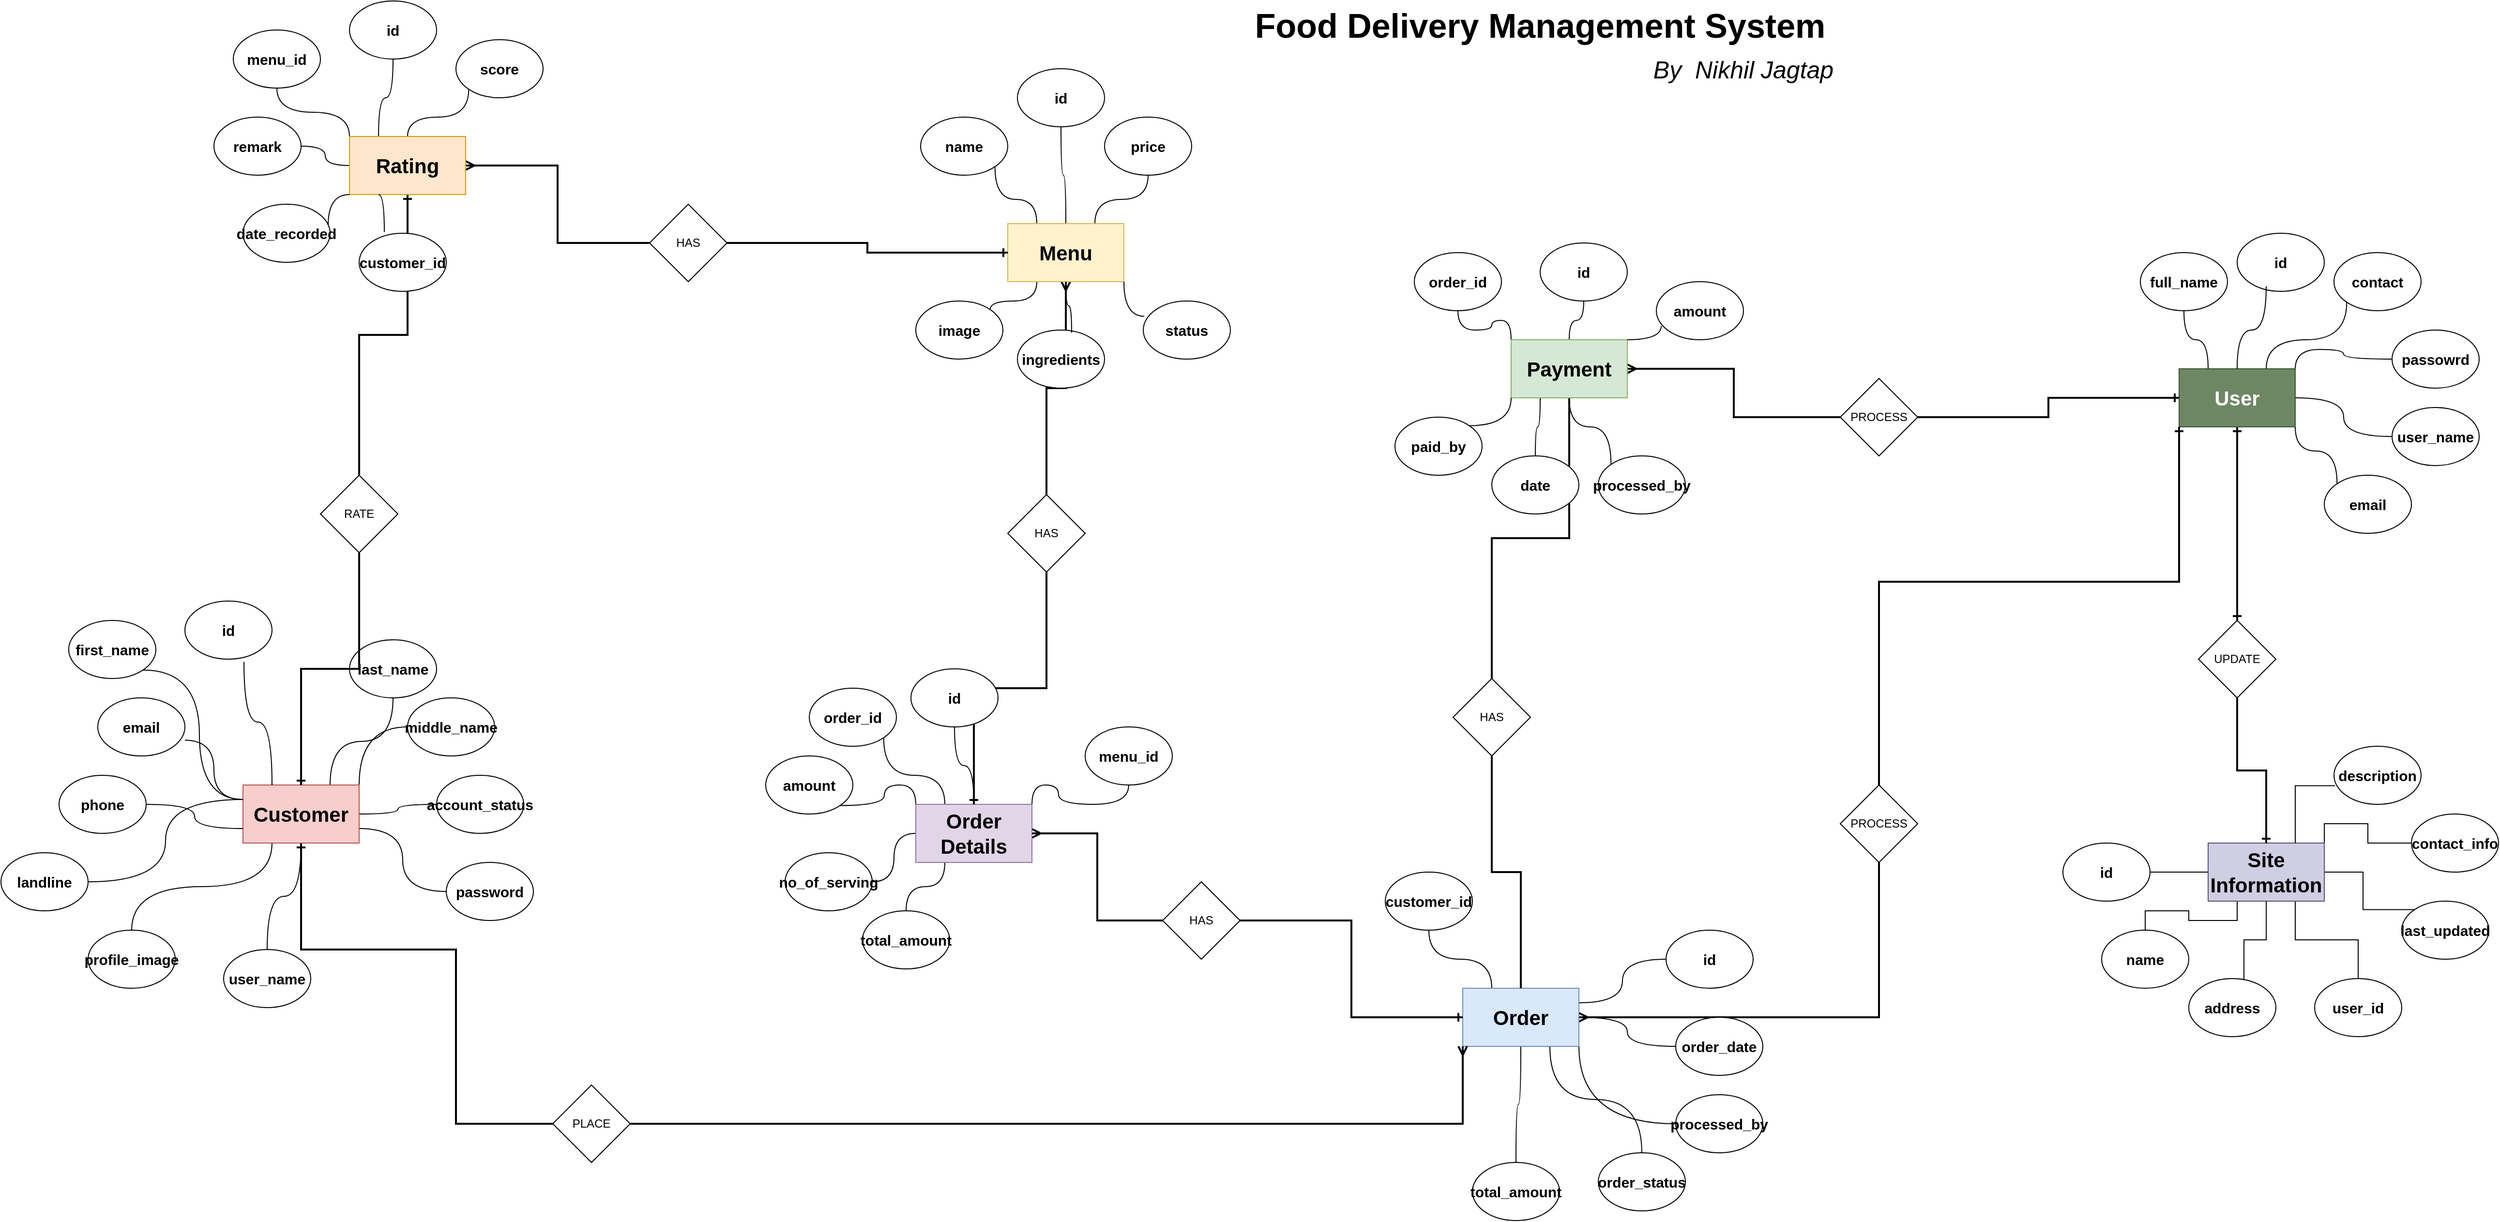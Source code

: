 <mxfile version="28.0.3">
  <diagram name="Page-1" id="HQHUef7jxSKrDesPGkMt">
    <mxGraphModel dx="3284" dy="1628" grid="1" gridSize="10" guides="1" tooltips="1" connect="1" arrows="1" fold="1" page="0" pageScale="1" pageWidth="850" pageHeight="1100" background="none" math="0" shadow="0">
      <root>
        <mxCell id="0" />
        <mxCell id="1" parent="0" />
        <mxCell id="H4yRzsa07XksfTAPNPjo-109" style="edgeStyle=orthogonalEdgeStyle;rounded=0;orthogonalLoop=1;jettySize=auto;html=1;exitX=0.25;exitY=0;exitDx=0;exitDy=0;entryX=0.5;entryY=1;entryDx=0;entryDy=0;strokeColor=default;endArrow=none;endFill=0;strokeWidth=1;curved=1;" edge="1" parent="1" source="H4yRzsa07XksfTAPNPjo-1" target="H4yRzsa07XksfTAPNPjo-11">
          <mxGeometry relative="1" as="geometry" />
        </mxCell>
        <mxCell id="H4yRzsa07XksfTAPNPjo-110" style="edgeStyle=orthogonalEdgeStyle;rounded=0;orthogonalLoop=1;jettySize=auto;html=1;exitX=0.5;exitY=0;exitDx=0;exitDy=0;entryX=0;entryY=1;entryDx=0;entryDy=0;strokeColor=default;endArrow=none;endFill=0;strokeWidth=1;curved=1;" edge="1" parent="1" source="H4yRzsa07XksfTAPNPjo-1" target="H4yRzsa07XksfTAPNPjo-12">
          <mxGeometry relative="1" as="geometry" />
        </mxCell>
        <mxCell id="H4yRzsa07XksfTAPNPjo-111" style="edgeStyle=orthogonalEdgeStyle;rounded=0;orthogonalLoop=1;jettySize=auto;html=1;exitX=0;exitY=0;exitDx=0;exitDy=0;strokeColor=default;endArrow=none;endFill=0;strokeWidth=1;curved=1;" edge="1" parent="1" source="H4yRzsa07XksfTAPNPjo-1" target="H4yRzsa07XksfTAPNPjo-10">
          <mxGeometry relative="1" as="geometry" />
        </mxCell>
        <mxCell id="H4yRzsa07XksfTAPNPjo-112" style="edgeStyle=orthogonalEdgeStyle;rounded=0;orthogonalLoop=1;jettySize=auto;html=1;exitX=0;exitY=0.5;exitDx=0;exitDy=0;strokeColor=default;endArrow=none;endFill=0;strokeWidth=1;curved=1;" edge="1" parent="1" source="H4yRzsa07XksfTAPNPjo-1" target="H4yRzsa07XksfTAPNPjo-15">
          <mxGeometry relative="1" as="geometry" />
        </mxCell>
        <mxCell id="H4yRzsa07XksfTAPNPjo-138" style="edgeStyle=orthogonalEdgeStyle;rounded=0;orthogonalLoop=1;jettySize=auto;html=1;entryX=0.5;entryY=0;entryDx=0;entryDy=0;endArrow=none;endFill=0;startArrow=ERone;startFill=0;strokeWidth=2;" edge="1" parent="1" source="H4yRzsa07XksfTAPNPjo-1" target="H4yRzsa07XksfTAPNPjo-78">
          <mxGeometry relative="1" as="geometry" />
        </mxCell>
        <mxCell id="H4yRzsa07XksfTAPNPjo-155" style="edgeStyle=orthogonalEdgeStyle;rounded=0;orthogonalLoop=1;jettySize=auto;html=1;entryX=0;entryY=0.5;entryDx=0;entryDy=0;startArrow=ERmany;startFill=0;endArrow=none;endFill=0;strokeWidth=2;" edge="1" parent="1" source="H4yRzsa07XksfTAPNPjo-1" target="H4yRzsa07XksfTAPNPjo-16">
          <mxGeometry relative="1" as="geometry" />
        </mxCell>
        <mxCell id="H4yRzsa07XksfTAPNPjo-1" value="Rating" style="rounded=0;whiteSpace=wrap;html=1;fontSize=21;fontStyle=1;labelBackgroundColor=none;labelBorderColor=none;textShadow=0;fillColor=#ffe6cc;strokeColor=#d79b00;" vertex="1" parent="1">
          <mxGeometry x="-610" y="70" width="120" height="60" as="geometry" />
        </mxCell>
        <mxCell id="H4yRzsa07XksfTAPNPjo-103" style="edgeStyle=orthogonalEdgeStyle;rounded=0;orthogonalLoop=1;jettySize=auto;html=1;exitX=0.25;exitY=0;exitDx=0;exitDy=0;entryX=1;entryY=1;entryDx=0;entryDy=0;strokeColor=default;endArrow=none;endFill=0;strokeWidth=1;curved=1;" edge="1" parent="1" source="H4yRzsa07XksfTAPNPjo-2" target="H4yRzsa07XksfTAPNPjo-22">
          <mxGeometry relative="1" as="geometry" />
        </mxCell>
        <mxCell id="H4yRzsa07XksfTAPNPjo-104" style="edgeStyle=orthogonalEdgeStyle;rounded=0;orthogonalLoop=1;jettySize=auto;html=1;exitX=0.5;exitY=0;exitDx=0;exitDy=0;entryX=0.5;entryY=1;entryDx=0;entryDy=0;strokeColor=default;endArrow=none;endFill=0;strokeWidth=1;curved=1;" edge="1" parent="1" source="H4yRzsa07XksfTAPNPjo-2" target="H4yRzsa07XksfTAPNPjo-23">
          <mxGeometry relative="1" as="geometry" />
        </mxCell>
        <mxCell id="H4yRzsa07XksfTAPNPjo-105" style="edgeStyle=orthogonalEdgeStyle;rounded=0;orthogonalLoop=1;jettySize=auto;html=1;exitX=0.75;exitY=0;exitDx=0;exitDy=0;entryX=0.5;entryY=1;entryDx=0;entryDy=0;strokeColor=default;endArrow=none;endFill=0;strokeWidth=1;curved=1;" edge="1" parent="1" source="H4yRzsa07XksfTAPNPjo-2" target="H4yRzsa07XksfTAPNPjo-25">
          <mxGeometry relative="1" as="geometry" />
        </mxCell>
        <mxCell id="H4yRzsa07XksfTAPNPjo-108" style="edgeStyle=orthogonalEdgeStyle;rounded=0;orthogonalLoop=1;jettySize=auto;html=1;exitX=0.25;exitY=1;exitDx=0;exitDy=0;entryX=1;entryY=0;entryDx=0;entryDy=0;strokeColor=default;endArrow=none;endFill=0;strokeWidth=1;curved=1;" edge="1" parent="1" source="H4yRzsa07XksfTAPNPjo-2" target="H4yRzsa07XksfTAPNPjo-27">
          <mxGeometry relative="1" as="geometry" />
        </mxCell>
        <mxCell id="H4yRzsa07XksfTAPNPjo-142" style="edgeStyle=orthogonalEdgeStyle;rounded=0;orthogonalLoop=1;jettySize=auto;html=1;endArrow=none;endFill=0;startArrow=ERmany;startFill=0;strokeWidth=2;" edge="1" parent="1" source="H4yRzsa07XksfTAPNPjo-2" target="H4yRzsa07XksfTAPNPjo-17">
          <mxGeometry relative="1" as="geometry" />
        </mxCell>
        <mxCell id="H4yRzsa07XksfTAPNPjo-2" value="Menu" style="rounded=0;whiteSpace=wrap;html=1;fontSize=21;fontStyle=1;labelBackgroundColor=none;labelBorderColor=none;textShadow=0;fillColor=#fff2cc;strokeColor=#d6b656;" vertex="1" parent="1">
          <mxGeometry x="70" y="160" width="120" height="60" as="geometry" />
        </mxCell>
        <mxCell id="H4yRzsa07XksfTAPNPjo-98" style="edgeStyle=orthogonalEdgeStyle;rounded=0;orthogonalLoop=1;jettySize=auto;html=1;exitX=0.25;exitY=1;exitDx=0;exitDy=0;entryX=0.5;entryY=0;entryDx=0;entryDy=0;strokeColor=default;endArrow=none;endFill=0;strokeWidth=1;curved=1;" edge="1" parent="1" source="H4yRzsa07XksfTAPNPjo-4" target="H4yRzsa07XksfTAPNPjo-47">
          <mxGeometry relative="1" as="geometry" />
        </mxCell>
        <mxCell id="H4yRzsa07XksfTAPNPjo-99" style="edgeStyle=orthogonalEdgeStyle;rounded=0;orthogonalLoop=1;jettySize=auto;html=1;exitX=0.5;exitY=1;exitDx=0;exitDy=0;entryX=0;entryY=0;entryDx=0;entryDy=0;strokeColor=default;endArrow=none;endFill=0;strokeWidth=1;curved=1;" edge="1" parent="1" source="H4yRzsa07XksfTAPNPjo-4" target="H4yRzsa07XksfTAPNPjo-48">
          <mxGeometry relative="1" as="geometry" />
        </mxCell>
        <mxCell id="H4yRzsa07XksfTAPNPjo-101" style="edgeStyle=orthogonalEdgeStyle;rounded=0;orthogonalLoop=1;jettySize=auto;html=1;exitX=0.5;exitY=0;exitDx=0;exitDy=0;entryX=0.5;entryY=1;entryDx=0;entryDy=0;strokeColor=default;endArrow=none;endFill=0;strokeWidth=1;curved=1;" edge="1" parent="1" source="H4yRzsa07XksfTAPNPjo-4" target="H4yRzsa07XksfTAPNPjo-50">
          <mxGeometry relative="1" as="geometry" />
        </mxCell>
        <mxCell id="H4yRzsa07XksfTAPNPjo-102" style="edgeStyle=orthogonalEdgeStyle;rounded=0;orthogonalLoop=1;jettySize=auto;html=1;exitX=0;exitY=0;exitDx=0;exitDy=0;strokeColor=default;endArrow=none;endFill=0;strokeWidth=1;curved=1;" edge="1" parent="1" source="H4yRzsa07XksfTAPNPjo-4" target="H4yRzsa07XksfTAPNPjo-51">
          <mxGeometry relative="1" as="geometry" />
        </mxCell>
        <mxCell id="H4yRzsa07XksfTAPNPjo-147" style="edgeStyle=orthogonalEdgeStyle;rounded=0;orthogonalLoop=1;jettySize=auto;html=1;endArrow=none;endFill=0;strokeWidth=2;" edge="1" parent="1" source="H4yRzsa07XksfTAPNPjo-4" target="H4yRzsa07XksfTAPNPjo-19">
          <mxGeometry relative="1" as="geometry" />
        </mxCell>
        <mxCell id="H4yRzsa07XksfTAPNPjo-149" style="edgeStyle=orthogonalEdgeStyle;rounded=0;orthogonalLoop=1;jettySize=auto;html=1;entryX=0;entryY=0.5;entryDx=0;entryDy=0;endArrow=none;endFill=0;startArrow=ERmany;startFill=0;strokeWidth=2;" edge="1" parent="1" source="H4yRzsa07XksfTAPNPjo-4" target="H4yRzsa07XksfTAPNPjo-18">
          <mxGeometry relative="1" as="geometry" />
        </mxCell>
        <mxCell id="H4yRzsa07XksfTAPNPjo-4" value="Payment" style="rounded=0;whiteSpace=wrap;html=1;fontSize=21;fontStyle=1;labelBackgroundColor=none;labelBorderColor=none;textShadow=0;fillColor=#d5e8d4;strokeColor=#82b366;" vertex="1" parent="1">
          <mxGeometry x="590" y="280" width="120" height="60" as="geometry" />
        </mxCell>
        <mxCell id="H4yRzsa07XksfTAPNPjo-91" style="edgeStyle=orthogonalEdgeStyle;rounded=0;orthogonalLoop=1;jettySize=auto;html=1;exitX=0.25;exitY=0;exitDx=0;exitDy=0;entryX=0.5;entryY=1;entryDx=0;entryDy=0;strokeColor=default;endArrow=none;endFill=0;strokeWidth=1;curved=1;" edge="1" parent="1" source="H4yRzsa07XksfTAPNPjo-5" target="H4yRzsa07XksfTAPNPjo-57">
          <mxGeometry relative="1" as="geometry" />
        </mxCell>
        <mxCell id="H4yRzsa07XksfTAPNPjo-93" style="edgeStyle=orthogonalEdgeStyle;rounded=0;orthogonalLoop=1;jettySize=auto;html=1;exitX=0.75;exitY=0;exitDx=0;exitDy=0;entryX=0;entryY=1;entryDx=0;entryDy=0;strokeColor=default;endArrow=none;endFill=0;strokeWidth=1;curved=1;" edge="1" parent="1" source="H4yRzsa07XksfTAPNPjo-5" target="H4yRzsa07XksfTAPNPjo-53">
          <mxGeometry relative="1" as="geometry" />
        </mxCell>
        <mxCell id="H4yRzsa07XksfTAPNPjo-94" style="edgeStyle=orthogonalEdgeStyle;rounded=0;orthogonalLoop=1;jettySize=auto;html=1;exitX=1;exitY=0;exitDx=0;exitDy=0;entryX=0;entryY=0.5;entryDx=0;entryDy=0;strokeColor=default;endArrow=none;endFill=0;strokeWidth=1;curved=1;" edge="1" parent="1" source="H4yRzsa07XksfTAPNPjo-5" target="H4yRzsa07XksfTAPNPjo-54">
          <mxGeometry relative="1" as="geometry" />
        </mxCell>
        <mxCell id="H4yRzsa07XksfTAPNPjo-95" style="edgeStyle=orthogonalEdgeStyle;rounded=0;orthogonalLoop=1;jettySize=auto;html=1;exitX=1;exitY=0.5;exitDx=0;exitDy=0;entryX=0;entryY=0.5;entryDx=0;entryDy=0;strokeColor=default;endArrow=none;endFill=0;strokeWidth=1;curved=1;" edge="1" parent="1" source="H4yRzsa07XksfTAPNPjo-5" target="H4yRzsa07XksfTAPNPjo-55">
          <mxGeometry relative="1" as="geometry" />
        </mxCell>
        <mxCell id="H4yRzsa07XksfTAPNPjo-96" style="edgeStyle=orthogonalEdgeStyle;rounded=0;orthogonalLoop=1;jettySize=auto;html=1;exitX=1;exitY=1;exitDx=0;exitDy=0;entryX=0;entryY=0;entryDx=0;entryDy=0;strokeColor=default;endArrow=none;endFill=0;strokeWidth=1;curved=1;" edge="1" parent="1" source="H4yRzsa07XksfTAPNPjo-5" target="H4yRzsa07XksfTAPNPjo-56">
          <mxGeometry relative="1" as="geometry" />
        </mxCell>
        <mxCell id="H4yRzsa07XksfTAPNPjo-153" style="edgeStyle=orthogonalEdgeStyle;rounded=0;orthogonalLoop=1;jettySize=auto;html=1;entryX=0.5;entryY=0;entryDx=0;entryDy=0;endArrow=ERone;endFill=0;strokeWidth=2;startArrow=ERone;startFill=0;" edge="1" parent="1" source="H4yRzsa07XksfTAPNPjo-5" target="H4yRzsa07XksfTAPNPjo-80">
          <mxGeometry relative="1" as="geometry" />
        </mxCell>
        <mxCell id="H4yRzsa07XksfTAPNPjo-5" value="User" style="rounded=0;whiteSpace=wrap;html=1;fontSize=21;fontStyle=1;labelBackgroundColor=none;labelBorderColor=none;textShadow=0;fillColor=#6d8764;fontColor=#ffffff;strokeColor=#3A5431;" vertex="1" parent="1">
          <mxGeometry x="1280" y="310" width="120" height="60" as="geometry" />
        </mxCell>
        <mxCell id="H4yRzsa07XksfTAPNPjo-120" style="edgeStyle=orthogonalEdgeStyle;rounded=0;orthogonalLoop=1;jettySize=auto;html=1;exitX=0.25;exitY=1;exitDx=0;exitDy=0;strokeColor=default;endArrow=none;endFill=0;strokeWidth=1;curved=1;" edge="1" parent="1" source="H4yRzsa07XksfTAPNPjo-6" target="H4yRzsa07XksfTAPNPjo-74">
          <mxGeometry relative="1" as="geometry" />
        </mxCell>
        <mxCell id="H4yRzsa07XksfTAPNPjo-121" style="edgeStyle=orthogonalEdgeStyle;rounded=0;orthogonalLoop=1;jettySize=auto;html=1;exitX=0.5;exitY=1;exitDx=0;exitDy=0;strokeColor=default;endArrow=none;endFill=0;strokeWidth=1;curved=1;" edge="1" parent="1" source="H4yRzsa07XksfTAPNPjo-6" target="H4yRzsa07XksfTAPNPjo-73">
          <mxGeometry relative="1" as="geometry" />
        </mxCell>
        <mxCell id="H4yRzsa07XksfTAPNPjo-122" style="edgeStyle=orthogonalEdgeStyle;rounded=0;orthogonalLoop=1;jettySize=auto;html=1;exitX=1;exitY=0.5;exitDx=0;exitDy=0;entryX=0;entryY=0.5;entryDx=0;entryDy=0;strokeColor=default;endArrow=none;endFill=0;strokeWidth=1;curved=1;" edge="1" parent="1" source="H4yRzsa07XksfTAPNPjo-6" target="H4yRzsa07XksfTAPNPjo-71">
          <mxGeometry relative="1" as="geometry" />
        </mxCell>
        <mxCell id="H4yRzsa07XksfTAPNPjo-123" style="edgeStyle=orthogonalEdgeStyle;rounded=0;orthogonalLoop=1;jettySize=auto;html=1;exitX=1;exitY=0.75;exitDx=0;exitDy=0;entryX=0;entryY=0.5;entryDx=0;entryDy=0;strokeColor=default;endArrow=none;endFill=0;strokeWidth=1;curved=1;" edge="1" parent="1" source="H4yRzsa07XksfTAPNPjo-6" target="H4yRzsa07XksfTAPNPjo-72">
          <mxGeometry relative="1" as="geometry" />
        </mxCell>
        <mxCell id="H4yRzsa07XksfTAPNPjo-124" style="edgeStyle=orthogonalEdgeStyle;rounded=0;orthogonalLoop=1;jettySize=auto;html=1;exitX=1;exitY=0;exitDx=0;exitDy=0;entryX=0;entryY=0.5;entryDx=0;entryDy=0;strokeColor=default;endArrow=none;endFill=0;strokeWidth=1;curved=1;" edge="1" parent="1" source="H4yRzsa07XksfTAPNPjo-6" target="H4yRzsa07XksfTAPNPjo-70">
          <mxGeometry relative="1" as="geometry" />
        </mxCell>
        <mxCell id="H4yRzsa07XksfTAPNPjo-125" style="edgeStyle=orthogonalEdgeStyle;rounded=0;orthogonalLoop=1;jettySize=auto;html=1;exitX=0.75;exitY=0;exitDx=0;exitDy=0;strokeColor=default;endArrow=none;endFill=0;strokeWidth=1;curved=1;" edge="1" parent="1" source="H4yRzsa07XksfTAPNPjo-6" target="H4yRzsa07XksfTAPNPjo-69">
          <mxGeometry relative="1" as="geometry" />
        </mxCell>
        <mxCell id="H4yRzsa07XksfTAPNPjo-141" style="edgeStyle=orthogonalEdgeStyle;rounded=0;orthogonalLoop=1;jettySize=auto;html=1;entryX=0;entryY=0.5;entryDx=0;entryDy=0;endArrow=none;endFill=0;strokeWidth=2;startArrow=ERone;startFill=0;" edge="1" parent="1" source="H4yRzsa07XksfTAPNPjo-6" target="H4yRzsa07XksfTAPNPjo-20">
          <mxGeometry relative="1" as="geometry">
            <Array as="points">
              <mxPoint x="-660" y="910" />
              <mxPoint x="-500" y="910" />
              <mxPoint x="-500" y="1090" />
            </Array>
          </mxGeometry>
        </mxCell>
        <mxCell id="H4yRzsa07XksfTAPNPjo-6" value="Customer" style="rounded=0;whiteSpace=wrap;html=1;fontSize=21;fontStyle=1;labelBackgroundColor=none;labelBorderColor=none;textShadow=0;fillColor=#f8cecc;strokeColor=#b85450;" vertex="1" parent="1">
          <mxGeometry x="-720" y="740" width="120" height="60" as="geometry" />
        </mxCell>
        <mxCell id="H4yRzsa07XksfTAPNPjo-126" style="edgeStyle=orthogonalEdgeStyle;rounded=0;orthogonalLoop=1;jettySize=auto;html=1;exitX=1;exitY=0;exitDx=0;exitDy=0;strokeColor=default;endArrow=none;endFill=0;strokeWidth=1;curved=1;" edge="1" parent="1" source="H4yRzsa07XksfTAPNPjo-7" target="H4yRzsa07XksfTAPNPjo-32">
          <mxGeometry relative="1" as="geometry" />
        </mxCell>
        <mxCell id="H4yRzsa07XksfTAPNPjo-127" style="edgeStyle=orthogonalEdgeStyle;rounded=0;orthogonalLoop=1;jettySize=auto;html=1;exitX=0.5;exitY=0;exitDx=0;exitDy=0;entryX=0.5;entryY=1;entryDx=0;entryDy=0;strokeColor=default;endArrow=none;endFill=0;strokeWidth=1;curved=1;" edge="1" parent="1" source="H4yRzsa07XksfTAPNPjo-7" target="H4yRzsa07XksfTAPNPjo-31">
          <mxGeometry relative="1" as="geometry" />
        </mxCell>
        <mxCell id="H4yRzsa07XksfTAPNPjo-128" style="edgeStyle=orthogonalEdgeStyle;rounded=0;orthogonalLoop=1;jettySize=auto;html=1;exitX=0.25;exitY=0;exitDx=0;exitDy=0;entryX=1;entryY=1;entryDx=0;entryDy=0;strokeColor=default;endArrow=none;endFill=0;strokeWidth=1;curved=1;" edge="1" parent="1" source="H4yRzsa07XksfTAPNPjo-7" target="H4yRzsa07XksfTAPNPjo-30">
          <mxGeometry relative="1" as="geometry" />
        </mxCell>
        <mxCell id="H4yRzsa07XksfTAPNPjo-129" style="edgeStyle=orthogonalEdgeStyle;rounded=0;orthogonalLoop=1;jettySize=auto;html=1;exitX=0;exitY=0;exitDx=0;exitDy=0;entryX=1;entryY=1;entryDx=0;entryDy=0;strokeColor=default;endArrow=none;endFill=0;strokeWidth=1;curved=1;" edge="1" parent="1" source="H4yRzsa07XksfTAPNPjo-7" target="H4yRzsa07XksfTAPNPjo-35">
          <mxGeometry relative="1" as="geometry" />
        </mxCell>
        <mxCell id="H4yRzsa07XksfTAPNPjo-130" style="edgeStyle=orthogonalEdgeStyle;rounded=0;orthogonalLoop=1;jettySize=auto;html=1;exitX=0;exitY=0.5;exitDx=0;exitDy=0;strokeColor=default;endArrow=none;endFill=0;strokeWidth=1;curved=1;" edge="1" parent="1" source="H4yRzsa07XksfTAPNPjo-7" target="H4yRzsa07XksfTAPNPjo-34">
          <mxGeometry relative="1" as="geometry" />
        </mxCell>
        <mxCell id="H4yRzsa07XksfTAPNPjo-131" style="edgeStyle=orthogonalEdgeStyle;rounded=0;orthogonalLoop=1;jettySize=auto;html=1;exitX=0.25;exitY=1;exitDx=0;exitDy=0;entryX=0.5;entryY=0;entryDx=0;entryDy=0;strokeColor=default;endArrow=none;endFill=0;strokeWidth=1;curved=1;" edge="1" parent="1" source="H4yRzsa07XksfTAPNPjo-7" target="H4yRzsa07XksfTAPNPjo-33">
          <mxGeometry relative="1" as="geometry" />
        </mxCell>
        <mxCell id="H4yRzsa07XksfTAPNPjo-144" style="edgeStyle=orthogonalEdgeStyle;rounded=0;orthogonalLoop=1;jettySize=auto;html=1;entryX=0;entryY=0.5;entryDx=0;entryDy=0;endArrow=none;endFill=0;strokeWidth=2;startArrow=ERmany;startFill=0;" edge="1" parent="1" source="H4yRzsa07XksfTAPNPjo-7" target="H4yRzsa07XksfTAPNPjo-21">
          <mxGeometry relative="1" as="geometry" />
        </mxCell>
        <mxCell id="H4yRzsa07XksfTAPNPjo-7" value="Order Details" style="rounded=0;whiteSpace=wrap;html=1;fontSize=21;fontStyle=1;labelBackgroundColor=none;labelBorderColor=none;textShadow=0;fillColor=#e1d5e7;strokeColor=#9673a6;" vertex="1" parent="1">
          <mxGeometry x="-25" y="760" width="120" height="60" as="geometry" />
        </mxCell>
        <mxCell id="H4yRzsa07XksfTAPNPjo-132" style="edgeStyle=orthogonalEdgeStyle;rounded=0;orthogonalLoop=1;jettySize=auto;html=1;exitX=1;exitY=0.25;exitDx=0;exitDy=0;entryX=0;entryY=0.5;entryDx=0;entryDy=0;strokeColor=default;endArrow=none;endFill=0;strokeWidth=1;curved=1;" edge="1" parent="1" source="H4yRzsa07XksfTAPNPjo-8" target="H4yRzsa07XksfTAPNPjo-44">
          <mxGeometry relative="1" as="geometry" />
        </mxCell>
        <mxCell id="H4yRzsa07XksfTAPNPjo-133" style="edgeStyle=orthogonalEdgeStyle;rounded=0;orthogonalLoop=1;jettySize=auto;html=1;exitX=1;exitY=0.5;exitDx=0;exitDy=0;entryX=0;entryY=0.5;entryDx=0;entryDy=0;strokeColor=default;endArrow=none;endFill=0;strokeWidth=1;curved=1;" edge="1" parent="1" source="H4yRzsa07XksfTAPNPjo-8" target="H4yRzsa07XksfTAPNPjo-42">
          <mxGeometry relative="1" as="geometry" />
        </mxCell>
        <mxCell id="H4yRzsa07XksfTAPNPjo-134" style="edgeStyle=orthogonalEdgeStyle;rounded=0;orthogonalLoop=1;jettySize=auto;html=1;exitX=1;exitY=1;exitDx=0;exitDy=0;entryX=0;entryY=0.5;entryDx=0;entryDy=0;strokeColor=default;endArrow=none;endFill=0;strokeWidth=1;curved=1;" edge="1" parent="1" source="H4yRzsa07XksfTAPNPjo-8" target="H4yRzsa07XksfTAPNPjo-40">
          <mxGeometry relative="1" as="geometry" />
        </mxCell>
        <mxCell id="H4yRzsa07XksfTAPNPjo-135" style="edgeStyle=orthogonalEdgeStyle;rounded=0;orthogonalLoop=1;jettySize=auto;html=1;exitX=0.75;exitY=1;exitDx=0;exitDy=0;strokeColor=default;endArrow=none;endFill=0;strokeWidth=1;curved=1;" edge="1" parent="1" source="H4yRzsa07XksfTAPNPjo-8" target="H4yRzsa07XksfTAPNPjo-38">
          <mxGeometry relative="1" as="geometry" />
        </mxCell>
        <mxCell id="H4yRzsa07XksfTAPNPjo-136" style="edgeStyle=orthogonalEdgeStyle;rounded=0;orthogonalLoop=1;jettySize=auto;html=1;exitX=0.5;exitY=1;exitDx=0;exitDy=0;entryX=0.5;entryY=0;entryDx=0;entryDy=0;strokeColor=default;endArrow=none;endFill=0;strokeWidth=1;curved=1;" edge="1" parent="1" source="H4yRzsa07XksfTAPNPjo-8" target="H4yRzsa07XksfTAPNPjo-36">
          <mxGeometry relative="1" as="geometry" />
        </mxCell>
        <mxCell id="H4yRzsa07XksfTAPNPjo-137" style="edgeStyle=orthogonalEdgeStyle;rounded=0;orthogonalLoop=1;jettySize=auto;html=1;exitX=0.25;exitY=0;exitDx=0;exitDy=0;entryX=0.5;entryY=1;entryDx=0;entryDy=0;strokeColor=default;endArrow=none;endFill=0;strokeWidth=1;curved=1;" edge="1" parent="1" source="H4yRzsa07XksfTAPNPjo-8" target="H4yRzsa07XksfTAPNPjo-43">
          <mxGeometry relative="1" as="geometry" />
        </mxCell>
        <mxCell id="H4yRzsa07XksfTAPNPjo-151" style="edgeStyle=orthogonalEdgeStyle;rounded=0;orthogonalLoop=1;jettySize=auto;html=1;entryX=0.5;entryY=1;entryDx=0;entryDy=0;endArrow=none;endFill=0;startArrow=ERmany;startFill=0;strokeWidth=2;" edge="1" parent="1" source="H4yRzsa07XksfTAPNPjo-8" target="H4yRzsa07XksfTAPNPjo-79">
          <mxGeometry relative="1" as="geometry" />
        </mxCell>
        <mxCell id="H4yRzsa07XksfTAPNPjo-8" value="Order" style="rounded=0;whiteSpace=wrap;html=1;fontSize=21;fontStyle=1;labelBackgroundColor=none;labelBorderColor=none;textShadow=0;fillColor=#dae8fc;strokeColor=#6c8ebf;" vertex="1" parent="1">
          <mxGeometry x="540" y="950" width="120" height="60" as="geometry" />
        </mxCell>
        <mxCell id="H4yRzsa07XksfTAPNPjo-83" style="edgeStyle=orthogonalEdgeStyle;rounded=0;orthogonalLoop=1;jettySize=auto;html=1;exitX=0;exitY=0.5;exitDx=0;exitDy=0;endArrow=none;endFill=0;" edge="1" parent="1" source="H4yRzsa07XksfTAPNPjo-9" target="H4yRzsa07XksfTAPNPjo-63">
          <mxGeometry relative="1" as="geometry" />
        </mxCell>
        <mxCell id="H4yRzsa07XksfTAPNPjo-84" style="edgeStyle=orthogonalEdgeStyle;rounded=0;orthogonalLoop=1;jettySize=auto;html=1;exitX=0.25;exitY=1;exitDx=0;exitDy=0;endArrow=none;endFill=0;" edge="1" parent="1" source="H4yRzsa07XksfTAPNPjo-9" target="H4yRzsa07XksfTAPNPjo-64">
          <mxGeometry relative="1" as="geometry" />
        </mxCell>
        <mxCell id="H4yRzsa07XksfTAPNPjo-86" style="edgeStyle=orthogonalEdgeStyle;rounded=0;orthogonalLoop=1;jettySize=auto;html=1;exitX=0.75;exitY=1;exitDx=0;exitDy=0;entryX=0.5;entryY=0;entryDx=0;entryDy=0;endArrow=none;endFill=0;" edge="1" parent="1" source="H4yRzsa07XksfTAPNPjo-9" target="H4yRzsa07XksfTAPNPjo-61">
          <mxGeometry relative="1" as="geometry" />
        </mxCell>
        <mxCell id="H4yRzsa07XksfTAPNPjo-87" style="edgeStyle=orthogonalEdgeStyle;rounded=0;orthogonalLoop=1;jettySize=auto;html=1;exitX=1;exitY=0.5;exitDx=0;exitDy=0;entryX=0;entryY=0;entryDx=0;entryDy=0;endArrow=none;endFill=0;" edge="1" parent="1" source="H4yRzsa07XksfTAPNPjo-9" target="H4yRzsa07XksfTAPNPjo-59">
          <mxGeometry relative="1" as="geometry" />
        </mxCell>
        <mxCell id="H4yRzsa07XksfTAPNPjo-88" style="edgeStyle=orthogonalEdgeStyle;rounded=0;orthogonalLoop=1;jettySize=auto;html=1;exitX=1;exitY=0;exitDx=0;exitDy=0;endArrow=none;endFill=0;" edge="1" parent="1" source="H4yRzsa07XksfTAPNPjo-9" target="H4yRzsa07XksfTAPNPjo-58">
          <mxGeometry relative="1" as="geometry" />
        </mxCell>
        <mxCell id="H4yRzsa07XksfTAPNPjo-9" value="Site Information" style="rounded=0;whiteSpace=wrap;html=1;fontSize=21;fontStyle=1;labelBackgroundColor=none;labelBorderColor=none;textShadow=0;fillColor=#d0cee2;strokeColor=#56517e;" vertex="1" parent="1">
          <mxGeometry x="1310" y="800" width="120" height="60" as="geometry" />
        </mxCell>
        <mxCell id="H4yRzsa07XksfTAPNPjo-10" value="menu_id" style="ellipse;whiteSpace=wrap;html=1;fontSize=15;fontStyle=1;" vertex="1" parent="1">
          <mxGeometry x="-730" y="-40" width="90" height="60" as="geometry" />
        </mxCell>
        <mxCell id="H4yRzsa07XksfTAPNPjo-11" value="id" style="ellipse;whiteSpace=wrap;html=1;fontSize=15;fontStyle=1;" vertex="1" parent="1">
          <mxGeometry x="-610" y="-70" width="90" height="60" as="geometry" />
        </mxCell>
        <mxCell id="H4yRzsa07XksfTAPNPjo-12" value="score" style="ellipse;whiteSpace=wrap;html=1;fontSize=15;fontStyle=1;" vertex="1" parent="1">
          <mxGeometry x="-500" y="-30" width="90" height="60" as="geometry" />
        </mxCell>
        <mxCell id="H4yRzsa07XksfTAPNPjo-13" value="customer_id" style="ellipse;whiteSpace=wrap;html=1;fontSize=15;fontStyle=1;" vertex="1" parent="1">
          <mxGeometry x="-600" y="170" width="90" height="60" as="geometry" />
        </mxCell>
        <mxCell id="H4yRzsa07XksfTAPNPjo-14" value="date_recorded" style="ellipse;whiteSpace=wrap;html=1;fontSize=15;fontStyle=1;" vertex="1" parent="1">
          <mxGeometry x="-720" y="140" width="90" height="60" as="geometry" />
        </mxCell>
        <mxCell id="H4yRzsa07XksfTAPNPjo-15" value="remark" style="ellipse;whiteSpace=wrap;html=1;fontSize=15;fontStyle=1;" vertex="1" parent="1">
          <mxGeometry x="-750" y="50" width="90" height="60" as="geometry" />
        </mxCell>
        <mxCell id="H4yRzsa07XksfTAPNPjo-156" style="edgeStyle=orthogonalEdgeStyle;rounded=0;orthogonalLoop=1;jettySize=auto;html=1;entryX=0;entryY=0.5;entryDx=0;entryDy=0;endArrow=ERone;endFill=0;strokeWidth=2;" edge="1" parent="1" source="H4yRzsa07XksfTAPNPjo-16" target="H4yRzsa07XksfTAPNPjo-2">
          <mxGeometry relative="1" as="geometry" />
        </mxCell>
        <mxCell id="H4yRzsa07XksfTAPNPjo-16" value="HAS" style="rhombus;whiteSpace=wrap;html=1;" vertex="1" parent="1">
          <mxGeometry x="-300" y="140" width="80" height="80" as="geometry" />
        </mxCell>
        <mxCell id="H4yRzsa07XksfTAPNPjo-143" style="edgeStyle=orthogonalEdgeStyle;rounded=0;orthogonalLoop=1;jettySize=auto;html=1;endArrow=ERone;endFill=0;strokeWidth=2;" edge="1" parent="1" source="H4yRzsa07XksfTAPNPjo-17" target="H4yRzsa07XksfTAPNPjo-7">
          <mxGeometry relative="1" as="geometry" />
        </mxCell>
        <mxCell id="H4yRzsa07XksfTAPNPjo-17" value="HAS" style="rhombus;whiteSpace=wrap;html=1;" vertex="1" parent="1">
          <mxGeometry x="70" y="440" width="80" height="80" as="geometry" />
        </mxCell>
        <mxCell id="H4yRzsa07XksfTAPNPjo-150" style="edgeStyle=orthogonalEdgeStyle;rounded=0;orthogonalLoop=1;jettySize=auto;html=1;entryX=0;entryY=0.5;entryDx=0;entryDy=0;endArrow=ERone;endFill=0;strokeWidth=2;" edge="1" parent="1" source="H4yRzsa07XksfTAPNPjo-18" target="H4yRzsa07XksfTAPNPjo-5">
          <mxGeometry relative="1" as="geometry" />
        </mxCell>
        <mxCell id="H4yRzsa07XksfTAPNPjo-18" value="PROCESS" style="rhombus;whiteSpace=wrap;html=1;" vertex="1" parent="1">
          <mxGeometry x="930" y="320" width="80" height="80" as="geometry" />
        </mxCell>
        <mxCell id="H4yRzsa07XksfTAPNPjo-148" style="edgeStyle=orthogonalEdgeStyle;rounded=0;orthogonalLoop=1;jettySize=auto;html=1;entryX=0.5;entryY=0;entryDx=0;entryDy=0;strokeWidth=2;endArrow=none;endFill=0;" edge="1" parent="1" source="H4yRzsa07XksfTAPNPjo-19" target="H4yRzsa07XksfTAPNPjo-8">
          <mxGeometry relative="1" as="geometry" />
        </mxCell>
        <mxCell id="H4yRzsa07XksfTAPNPjo-19" value="HAS" style="rhombus;whiteSpace=wrap;html=1;" vertex="1" parent="1">
          <mxGeometry x="530" y="630" width="80" height="80" as="geometry" />
        </mxCell>
        <mxCell id="H4yRzsa07XksfTAPNPjo-146" style="edgeStyle=orthogonalEdgeStyle;rounded=0;orthogonalLoop=1;jettySize=auto;html=1;entryX=0;entryY=1;entryDx=0;entryDy=0;endArrow=ERmany;endFill=0;strokeWidth=2;" edge="1" parent="1" source="H4yRzsa07XksfTAPNPjo-20" target="H4yRzsa07XksfTAPNPjo-8">
          <mxGeometry relative="1" as="geometry" />
        </mxCell>
        <mxCell id="H4yRzsa07XksfTAPNPjo-20" value="PLACE" style="rhombus;whiteSpace=wrap;html=1;" vertex="1" parent="1">
          <mxGeometry x="-400" y="1050" width="80" height="80" as="geometry" />
        </mxCell>
        <mxCell id="H4yRzsa07XksfTAPNPjo-145" style="edgeStyle=orthogonalEdgeStyle;rounded=0;orthogonalLoop=1;jettySize=auto;html=1;entryX=0;entryY=0.5;entryDx=0;entryDy=0;endArrow=ERone;endFill=0;strokeWidth=2;" edge="1" parent="1" source="H4yRzsa07XksfTAPNPjo-21" target="H4yRzsa07XksfTAPNPjo-8">
          <mxGeometry relative="1" as="geometry" />
        </mxCell>
        <mxCell id="H4yRzsa07XksfTAPNPjo-21" value="HAS" style="rhombus;whiteSpace=wrap;html=1;" vertex="1" parent="1">
          <mxGeometry x="230" y="840" width="80" height="80" as="geometry" />
        </mxCell>
        <mxCell id="H4yRzsa07XksfTAPNPjo-22" value="name" style="ellipse;whiteSpace=wrap;html=1;fontSize=15;fontStyle=1;" vertex="1" parent="1">
          <mxGeometry x="-20" y="50" width="90" height="60" as="geometry" />
        </mxCell>
        <mxCell id="H4yRzsa07XksfTAPNPjo-23" value="id" style="ellipse;whiteSpace=wrap;html=1;fontSize=15;fontStyle=1;" vertex="1" parent="1">
          <mxGeometry x="80" width="90" height="60" as="geometry" />
        </mxCell>
        <mxCell id="H4yRzsa07XksfTAPNPjo-25" value="price" style="ellipse;whiteSpace=wrap;html=1;fontSize=15;fontStyle=1;" vertex="1" parent="1">
          <mxGeometry x="170" y="50" width="90" height="60" as="geometry" />
        </mxCell>
        <mxCell id="H4yRzsa07XksfTAPNPjo-27" value="image" style="ellipse;whiteSpace=wrap;html=1;fontSize=15;fontStyle=1;" vertex="1" parent="1">
          <mxGeometry x="-25" y="240" width="90" height="60" as="geometry" />
        </mxCell>
        <mxCell id="H4yRzsa07XksfTAPNPjo-28" value="ingredients" style="ellipse;whiteSpace=wrap;html=1;fontSize=15;fontStyle=1;" vertex="1" parent="1">
          <mxGeometry x="80" y="270" width="90" height="60" as="geometry" />
        </mxCell>
        <mxCell id="H4yRzsa07XksfTAPNPjo-29" value="status" style="ellipse;whiteSpace=wrap;html=1;fontSize=15;fontStyle=1;" vertex="1" parent="1">
          <mxGeometry x="210" y="240" width="90" height="60" as="geometry" />
        </mxCell>
        <mxCell id="H4yRzsa07XksfTAPNPjo-30" value="order_id" style="ellipse;whiteSpace=wrap;html=1;fontSize=15;fontStyle=1;" vertex="1" parent="1">
          <mxGeometry x="-135" y="640" width="90" height="60" as="geometry" />
        </mxCell>
        <mxCell id="H4yRzsa07XksfTAPNPjo-31" value="id" style="ellipse;whiteSpace=wrap;html=1;fontSize=15;fontStyle=1;" vertex="1" parent="1">
          <mxGeometry x="-30" y="620" width="90" height="60" as="geometry" />
        </mxCell>
        <mxCell id="H4yRzsa07XksfTAPNPjo-32" value="menu_id" style="ellipse;whiteSpace=wrap;html=1;fontSize=15;fontStyle=1;" vertex="1" parent="1">
          <mxGeometry x="150" y="680" width="90" height="60" as="geometry" />
        </mxCell>
        <mxCell id="H4yRzsa07XksfTAPNPjo-33" value="total_amount" style="ellipse;whiteSpace=wrap;html=1;fontSize=15;fontStyle=1;" vertex="1" parent="1">
          <mxGeometry x="-80" y="870" width="90" height="60" as="geometry" />
        </mxCell>
        <mxCell id="H4yRzsa07XksfTAPNPjo-34" value="no_of_serving" style="ellipse;whiteSpace=wrap;html=1;fontSize=15;fontStyle=1;" vertex="1" parent="1">
          <mxGeometry x="-160" y="810" width="90" height="60" as="geometry" />
        </mxCell>
        <mxCell id="H4yRzsa07XksfTAPNPjo-35" value="amount" style="ellipse;whiteSpace=wrap;html=1;fontSize=15;fontStyle=1;" vertex="1" parent="1">
          <mxGeometry x="-180" y="710" width="90" height="60" as="geometry" />
        </mxCell>
        <mxCell id="H4yRzsa07XksfTAPNPjo-36" value="total_amount" style="ellipse;whiteSpace=wrap;html=1;fontSize=15;fontStyle=1;" vertex="1" parent="1">
          <mxGeometry x="550" y="1130" width="90" height="60" as="geometry" />
        </mxCell>
        <mxCell id="H4yRzsa07XksfTAPNPjo-38" value="order_status" style="ellipse;whiteSpace=wrap;html=1;fontSize=15;fontStyle=1;" vertex="1" parent="1">
          <mxGeometry x="680" y="1120" width="90" height="60" as="geometry" />
        </mxCell>
        <mxCell id="H4yRzsa07XksfTAPNPjo-40" value="processed_by" style="ellipse;whiteSpace=wrap;html=1;fontSize=15;fontStyle=1;" vertex="1" parent="1">
          <mxGeometry x="760" y="1060" width="90" height="60" as="geometry" />
        </mxCell>
        <mxCell id="H4yRzsa07XksfTAPNPjo-42" value="order_date" style="ellipse;whiteSpace=wrap;html=1;fontSize=15;fontStyle=1;" vertex="1" parent="1">
          <mxGeometry x="760" y="980" width="90" height="60" as="geometry" />
        </mxCell>
        <mxCell id="H4yRzsa07XksfTAPNPjo-43" value="customer_id" style="ellipse;whiteSpace=wrap;html=1;fontSize=15;fontStyle=1;" vertex="1" parent="1">
          <mxGeometry x="460" y="830" width="90" height="60" as="geometry" />
        </mxCell>
        <mxCell id="H4yRzsa07XksfTAPNPjo-44" value="id" style="ellipse;whiteSpace=wrap;html=1;fontSize=15;fontStyle=1;" vertex="1" parent="1">
          <mxGeometry x="750" y="890" width="90" height="60" as="geometry" />
        </mxCell>
        <mxCell id="H4yRzsa07XksfTAPNPjo-97" style="edgeStyle=orthogonalEdgeStyle;rounded=0;orthogonalLoop=1;jettySize=auto;html=1;exitX=1;exitY=0;exitDx=0;exitDy=0;entryX=0;entryY=1;entryDx=0;entryDy=0;strokeColor=default;endArrow=none;endFill=0;strokeWidth=1;curved=1;" edge="1" parent="1" source="H4yRzsa07XksfTAPNPjo-46" target="H4yRzsa07XksfTAPNPjo-4">
          <mxGeometry relative="1" as="geometry" />
        </mxCell>
        <mxCell id="H4yRzsa07XksfTAPNPjo-46" value="paid_by" style="ellipse;whiteSpace=wrap;html=1;fontSize=15;fontStyle=1;" vertex="1" parent="1">
          <mxGeometry x="470" y="360" width="90" height="60" as="geometry" />
        </mxCell>
        <mxCell id="H4yRzsa07XksfTAPNPjo-47" value="date" style="ellipse;whiteSpace=wrap;html=1;fontSize=15;fontStyle=1;" vertex="1" parent="1">
          <mxGeometry x="570" y="400" width="90" height="60" as="geometry" />
        </mxCell>
        <mxCell id="H4yRzsa07XksfTAPNPjo-48" value="processed_by" style="ellipse;whiteSpace=wrap;html=1;fontSize=15;fontStyle=1;" vertex="1" parent="1">
          <mxGeometry x="680" y="400" width="90" height="60" as="geometry" />
        </mxCell>
        <mxCell id="H4yRzsa07XksfTAPNPjo-49" value="amount" style="ellipse;whiteSpace=wrap;html=1;fontSize=15;fontStyle=1;" vertex="1" parent="1">
          <mxGeometry x="740" y="220" width="90" height="60" as="geometry" />
        </mxCell>
        <mxCell id="H4yRzsa07XksfTAPNPjo-50" value="id" style="ellipse;whiteSpace=wrap;html=1;fontSize=15;fontStyle=1;" vertex="1" parent="1">
          <mxGeometry x="620" y="180" width="90" height="60" as="geometry" />
        </mxCell>
        <mxCell id="H4yRzsa07XksfTAPNPjo-51" value="order_id" style="ellipse;whiteSpace=wrap;html=1;fontSize=15;fontStyle=1;" vertex="1" parent="1">
          <mxGeometry x="490" y="190" width="90" height="60" as="geometry" />
        </mxCell>
        <mxCell id="H4yRzsa07XksfTAPNPjo-52" value="id" style="ellipse;whiteSpace=wrap;html=1;fontSize=15;fontStyle=1;" vertex="1" parent="1">
          <mxGeometry x="1340" y="170" width="90" height="60" as="geometry" />
        </mxCell>
        <mxCell id="H4yRzsa07XksfTAPNPjo-53" value="contact" style="ellipse;whiteSpace=wrap;html=1;fontSize=15;fontStyle=1;" vertex="1" parent="1">
          <mxGeometry x="1440" y="190" width="90" height="60" as="geometry" />
        </mxCell>
        <mxCell id="H4yRzsa07XksfTAPNPjo-54" value="passowrd" style="ellipse;whiteSpace=wrap;html=1;fontSize=15;fontStyle=1;" vertex="1" parent="1">
          <mxGeometry x="1500" y="270" width="90" height="60" as="geometry" />
        </mxCell>
        <mxCell id="H4yRzsa07XksfTAPNPjo-55" value="user_name" style="ellipse;whiteSpace=wrap;html=1;fontSize=15;fontStyle=1;" vertex="1" parent="1">
          <mxGeometry x="1500" y="350" width="90" height="60" as="geometry" />
        </mxCell>
        <mxCell id="H4yRzsa07XksfTAPNPjo-56" value="email" style="ellipse;whiteSpace=wrap;html=1;fontSize=15;fontStyle=1;" vertex="1" parent="1">
          <mxGeometry x="1430" y="420" width="90" height="60" as="geometry" />
        </mxCell>
        <mxCell id="H4yRzsa07XksfTAPNPjo-57" value="full_name" style="ellipse;whiteSpace=wrap;html=1;fontSize=15;fontStyle=1;" vertex="1" parent="1">
          <mxGeometry x="1240" y="190" width="90" height="60" as="geometry" />
        </mxCell>
        <mxCell id="H4yRzsa07XksfTAPNPjo-58" value="contact_info" style="ellipse;whiteSpace=wrap;html=1;fontSize=15;fontStyle=1;" vertex="1" parent="1">
          <mxGeometry x="1520" y="770" width="90" height="60" as="geometry" />
        </mxCell>
        <mxCell id="H4yRzsa07XksfTAPNPjo-59" value="last_updated" style="ellipse;whiteSpace=wrap;html=1;fontSize=15;fontStyle=1;" vertex="1" parent="1">
          <mxGeometry x="1510" y="860" width="90" height="60" as="geometry" />
        </mxCell>
        <mxCell id="H4yRzsa07XksfTAPNPjo-60" value="address" style="ellipse;whiteSpace=wrap;html=1;fontSize=15;fontStyle=1;" vertex="1" parent="1">
          <mxGeometry x="1290" y="940" width="90" height="60" as="geometry" />
        </mxCell>
        <mxCell id="H4yRzsa07XksfTAPNPjo-61" value="user_id" style="ellipse;whiteSpace=wrap;html=1;fontSize=15;fontStyle=1;" vertex="1" parent="1">
          <mxGeometry x="1420" y="940" width="90" height="60" as="geometry" />
        </mxCell>
        <mxCell id="H4yRzsa07XksfTAPNPjo-62" value="description" style="ellipse;whiteSpace=wrap;html=1;fontSize=15;fontStyle=1;" vertex="1" parent="1">
          <mxGeometry x="1440" y="700" width="90" height="60" as="geometry" />
        </mxCell>
        <mxCell id="H4yRzsa07XksfTAPNPjo-63" value="id" style="ellipse;whiteSpace=wrap;html=1;fontSize=15;fontStyle=1;" vertex="1" parent="1">
          <mxGeometry x="1160" y="800" width="90" height="60" as="geometry" />
        </mxCell>
        <mxCell id="H4yRzsa07XksfTAPNPjo-64" value="name" style="ellipse;whiteSpace=wrap;html=1;fontSize=15;fontStyle=1;" vertex="1" parent="1">
          <mxGeometry x="1200" y="890" width="90" height="60" as="geometry" />
        </mxCell>
        <mxCell id="H4yRzsa07XksfTAPNPjo-117" style="edgeStyle=orthogonalEdgeStyle;rounded=0;orthogonalLoop=1;jettySize=auto;html=1;exitX=1;exitY=1;exitDx=0;exitDy=0;entryX=0;entryY=0.25;entryDx=0;entryDy=0;strokeColor=default;endArrow=none;endFill=0;strokeWidth=1;curved=1;" edge="1" parent="1" source="H4yRzsa07XksfTAPNPjo-67" target="H4yRzsa07XksfTAPNPjo-6">
          <mxGeometry relative="1" as="geometry" />
        </mxCell>
        <mxCell id="H4yRzsa07XksfTAPNPjo-67" value="first_name" style="ellipse;whiteSpace=wrap;html=1;fontSize=15;fontStyle=1;" vertex="1" parent="1">
          <mxGeometry x="-900" y="570" width="90" height="60" as="geometry" />
        </mxCell>
        <mxCell id="H4yRzsa07XksfTAPNPjo-68" value="id" style="ellipse;whiteSpace=wrap;html=1;fontSize=15;fontStyle=1;" vertex="1" parent="1">
          <mxGeometry x="-780" y="550" width="90" height="60" as="geometry" />
        </mxCell>
        <mxCell id="H4yRzsa07XksfTAPNPjo-69" value="last_name" style="ellipse;whiteSpace=wrap;html=1;fontSize=15;fontStyle=1;" vertex="1" parent="1">
          <mxGeometry x="-610" y="590" width="90" height="60" as="geometry" />
        </mxCell>
        <mxCell id="H4yRzsa07XksfTAPNPjo-70" value="middle_name" style="ellipse;whiteSpace=wrap;html=1;fontSize=15;fontStyle=1;" vertex="1" parent="1">
          <mxGeometry x="-550" y="650" width="90" height="60" as="geometry" />
        </mxCell>
        <mxCell id="H4yRzsa07XksfTAPNPjo-71" value="account_status" style="ellipse;whiteSpace=wrap;html=1;fontSize=15;fontStyle=1;" vertex="1" parent="1">
          <mxGeometry x="-520" y="730" width="90" height="60" as="geometry" />
        </mxCell>
        <mxCell id="H4yRzsa07XksfTAPNPjo-72" value="password" style="ellipse;whiteSpace=wrap;html=1;fontSize=15;fontStyle=1;" vertex="1" parent="1">
          <mxGeometry x="-510" y="820" width="90" height="60" as="geometry" />
        </mxCell>
        <mxCell id="H4yRzsa07XksfTAPNPjo-73" value="user_name" style="ellipse;whiteSpace=wrap;html=1;fontSize=15;fontStyle=1;" vertex="1" parent="1">
          <mxGeometry x="-740" y="910" width="90" height="60" as="geometry" />
        </mxCell>
        <mxCell id="H4yRzsa07XksfTAPNPjo-74" value="profile_image" style="ellipse;whiteSpace=wrap;html=1;fontSize=15;fontStyle=1;" vertex="1" parent="1">
          <mxGeometry x="-880" y="890" width="90" height="60" as="geometry" />
        </mxCell>
        <mxCell id="H4yRzsa07XksfTAPNPjo-119" style="edgeStyle=orthogonalEdgeStyle;rounded=0;orthogonalLoop=1;jettySize=auto;html=1;exitX=1;exitY=0.5;exitDx=0;exitDy=0;entryX=0;entryY=0.25;entryDx=0;entryDy=0;strokeColor=default;endArrow=none;endFill=0;strokeWidth=1;curved=1;" edge="1" parent="1" source="H4yRzsa07XksfTAPNPjo-75" target="H4yRzsa07XksfTAPNPjo-6">
          <mxGeometry relative="1" as="geometry" />
        </mxCell>
        <mxCell id="H4yRzsa07XksfTAPNPjo-75" value="landline" style="ellipse;whiteSpace=wrap;html=1;fontSize=15;fontStyle=1;" vertex="1" parent="1">
          <mxGeometry x="-970" y="810" width="90" height="60" as="geometry" />
        </mxCell>
        <mxCell id="H4yRzsa07XksfTAPNPjo-118" style="edgeStyle=orthogonalEdgeStyle;rounded=0;orthogonalLoop=1;jettySize=auto;html=1;exitX=1;exitY=0.5;exitDx=0;exitDy=0;entryX=0;entryY=0.75;entryDx=0;entryDy=0;strokeColor=default;endArrow=none;endFill=0;strokeWidth=1;curved=1;" edge="1" parent="1" source="H4yRzsa07XksfTAPNPjo-76" target="H4yRzsa07XksfTAPNPjo-6">
          <mxGeometry relative="1" as="geometry" />
        </mxCell>
        <mxCell id="H4yRzsa07XksfTAPNPjo-76" value="phone" style="ellipse;whiteSpace=wrap;html=1;fontSize=15;fontStyle=1;" vertex="1" parent="1">
          <mxGeometry x="-910" y="730" width="90" height="60" as="geometry" />
        </mxCell>
        <mxCell id="H4yRzsa07XksfTAPNPjo-77" value="email" style="ellipse;whiteSpace=wrap;html=1;fontSize=15;fontStyle=1;" vertex="1" parent="1">
          <mxGeometry x="-870" y="650" width="90" height="60" as="geometry" />
        </mxCell>
        <mxCell id="H4yRzsa07XksfTAPNPjo-139" style="edgeStyle=orthogonalEdgeStyle;rounded=0;orthogonalLoop=1;jettySize=auto;html=1;entryX=0.5;entryY=0;entryDx=0;entryDy=0;endArrow=ERone;endFill=0;strokeWidth=2;" edge="1" parent="1" source="H4yRzsa07XksfTAPNPjo-78" target="H4yRzsa07XksfTAPNPjo-6">
          <mxGeometry relative="1" as="geometry" />
        </mxCell>
        <mxCell id="H4yRzsa07XksfTAPNPjo-78" value="RATE" style="rhombus;whiteSpace=wrap;html=1;" vertex="1" parent="1">
          <mxGeometry x="-640" y="420" width="80" height="80" as="geometry" />
        </mxCell>
        <mxCell id="H4yRzsa07XksfTAPNPjo-152" style="edgeStyle=orthogonalEdgeStyle;rounded=0;orthogonalLoop=1;jettySize=auto;html=1;entryX=0;entryY=1;entryDx=0;entryDy=0;endArrow=ERone;endFill=0;strokeWidth=2;" edge="1" parent="1" source="H4yRzsa07XksfTAPNPjo-79" target="H4yRzsa07XksfTAPNPjo-5">
          <mxGeometry relative="1" as="geometry">
            <Array as="points">
              <mxPoint x="970" y="530" />
              <mxPoint x="1280" y="530" />
            </Array>
          </mxGeometry>
        </mxCell>
        <mxCell id="H4yRzsa07XksfTAPNPjo-79" value="PROCESS" style="rhombus;whiteSpace=wrap;html=1;" vertex="1" parent="1">
          <mxGeometry x="930" y="740" width="80" height="80" as="geometry" />
        </mxCell>
        <mxCell id="H4yRzsa07XksfTAPNPjo-154" style="edgeStyle=orthogonalEdgeStyle;rounded=0;orthogonalLoop=1;jettySize=auto;html=1;entryX=0.5;entryY=0;entryDx=0;entryDy=0;endArrow=ERone;endFill=0;strokeWidth=2;" edge="1" parent="1" source="H4yRzsa07XksfTAPNPjo-80" target="H4yRzsa07XksfTAPNPjo-9">
          <mxGeometry relative="1" as="geometry" />
        </mxCell>
        <mxCell id="H4yRzsa07XksfTAPNPjo-80" value="UPDATE" style="rhombus;whiteSpace=wrap;html=1;" vertex="1" parent="1">
          <mxGeometry x="1300" y="570" width="80" height="80" as="geometry" />
        </mxCell>
        <mxCell id="H4yRzsa07XksfTAPNPjo-85" style="edgeStyle=orthogonalEdgeStyle;rounded=0;orthogonalLoop=1;jettySize=auto;html=1;exitX=0.5;exitY=1;exitDx=0;exitDy=0;entryX=0.633;entryY=0.029;entryDx=0;entryDy=0;entryPerimeter=0;endArrow=none;endFill=0;" edge="1" parent="1" source="H4yRzsa07XksfTAPNPjo-9" target="H4yRzsa07XksfTAPNPjo-60">
          <mxGeometry relative="1" as="geometry" />
        </mxCell>
        <mxCell id="H4yRzsa07XksfTAPNPjo-90" style="edgeStyle=orthogonalEdgeStyle;rounded=0;orthogonalLoop=1;jettySize=auto;html=1;exitX=0.75;exitY=0;exitDx=0;exitDy=0;entryX=0.011;entryY=0.679;entryDx=0;entryDy=0;entryPerimeter=0;endArrow=none;endFill=0;" edge="1" parent="1" source="H4yRzsa07XksfTAPNPjo-9" target="H4yRzsa07XksfTAPNPjo-62">
          <mxGeometry relative="1" as="geometry" />
        </mxCell>
        <mxCell id="H4yRzsa07XksfTAPNPjo-92" style="edgeStyle=orthogonalEdgeStyle;rounded=0;orthogonalLoop=1;jettySize=auto;html=1;exitX=0.5;exitY=0;exitDx=0;exitDy=0;entryX=0.333;entryY=0.913;entryDx=0;entryDy=0;entryPerimeter=0;strokeColor=default;endArrow=none;endFill=0;strokeWidth=1;curved=1;" edge="1" parent="1" source="H4yRzsa07XksfTAPNPjo-5" target="H4yRzsa07XksfTAPNPjo-52">
          <mxGeometry relative="1" as="geometry" />
        </mxCell>
        <mxCell id="H4yRzsa07XksfTAPNPjo-100" style="edgeStyle=orthogonalEdgeStyle;rounded=0;orthogonalLoop=1;jettySize=auto;html=1;exitX=1;exitY=0;exitDx=0;exitDy=0;entryX=0.056;entryY=0.763;entryDx=0;entryDy=0;entryPerimeter=0;strokeColor=default;endArrow=none;endFill=0;strokeWidth=1;curved=1;" edge="1" parent="1" source="H4yRzsa07XksfTAPNPjo-4" target="H4yRzsa07XksfTAPNPjo-49">
          <mxGeometry relative="1" as="geometry" />
        </mxCell>
        <mxCell id="H4yRzsa07XksfTAPNPjo-106" style="edgeStyle=orthogonalEdgeStyle;rounded=0;orthogonalLoop=1;jettySize=auto;html=1;exitX=1;exitY=1;exitDx=0;exitDy=0;entryX=0.011;entryY=0.262;entryDx=0;entryDy=0;entryPerimeter=0;strokeColor=default;endArrow=none;endFill=0;strokeWidth=1;curved=1;" edge="1" parent="1" source="H4yRzsa07XksfTAPNPjo-2" target="H4yRzsa07XksfTAPNPjo-29">
          <mxGeometry relative="1" as="geometry" />
        </mxCell>
        <mxCell id="H4yRzsa07XksfTAPNPjo-107" style="edgeStyle=orthogonalEdgeStyle;rounded=0;orthogonalLoop=1;jettySize=auto;html=1;exitX=0.5;exitY=1;exitDx=0;exitDy=0;entryX=0.622;entryY=0.046;entryDx=0;entryDy=0;entryPerimeter=0;strokeColor=default;endArrow=none;endFill=0;strokeWidth=1;curved=1;" edge="1" parent="1" source="H4yRzsa07XksfTAPNPjo-2" target="H4yRzsa07XksfTAPNPjo-28">
          <mxGeometry relative="1" as="geometry" />
        </mxCell>
        <mxCell id="H4yRzsa07XksfTAPNPjo-113" style="edgeStyle=orthogonalEdgeStyle;rounded=0;orthogonalLoop=1;jettySize=auto;html=1;exitX=0;exitY=1;exitDx=0;exitDy=0;entryX=0.978;entryY=0.362;entryDx=0;entryDy=0;entryPerimeter=0;strokeColor=default;endArrow=none;endFill=0;strokeWidth=1;curved=1;" edge="1" parent="1" source="H4yRzsa07XksfTAPNPjo-1" target="H4yRzsa07XksfTAPNPjo-14">
          <mxGeometry relative="1" as="geometry" />
        </mxCell>
        <mxCell id="H4yRzsa07XksfTAPNPjo-114" style="edgeStyle=orthogonalEdgeStyle;rounded=0;orthogonalLoop=1;jettySize=auto;html=1;exitX=0.25;exitY=1;exitDx=0;exitDy=0;entryX=0.289;entryY=-0.021;entryDx=0;entryDy=0;entryPerimeter=0;strokeColor=default;endArrow=none;endFill=0;strokeWidth=1;curved=1;" edge="1" parent="1" source="H4yRzsa07XksfTAPNPjo-1" target="H4yRzsa07XksfTAPNPjo-13">
          <mxGeometry relative="1" as="geometry" />
        </mxCell>
        <mxCell id="H4yRzsa07XksfTAPNPjo-115" style="edgeStyle=orthogonalEdgeStyle;rounded=0;orthogonalLoop=1;jettySize=auto;html=1;exitX=0;exitY=0.25;exitDx=0;exitDy=0;entryX=1;entryY=0.729;entryDx=0;entryDy=0;entryPerimeter=0;strokeColor=default;endArrow=none;endFill=0;strokeWidth=1;curved=1;" edge="1" parent="1" source="H4yRzsa07XksfTAPNPjo-6" target="H4yRzsa07XksfTAPNPjo-77">
          <mxGeometry relative="1" as="geometry" />
        </mxCell>
        <mxCell id="H4yRzsa07XksfTAPNPjo-116" style="edgeStyle=orthogonalEdgeStyle;rounded=0;orthogonalLoop=1;jettySize=auto;html=1;exitX=0.25;exitY=0;exitDx=0;exitDy=0;entryX=0.678;entryY=1.046;entryDx=0;entryDy=0;entryPerimeter=0;strokeColor=default;endArrow=none;endFill=0;strokeWidth=1;curved=1;" edge="1" parent="1" source="H4yRzsa07XksfTAPNPjo-6" target="H4yRzsa07XksfTAPNPjo-68">
          <mxGeometry relative="1" as="geometry" />
        </mxCell>
        <mxCell id="H4yRzsa07XksfTAPNPjo-157" value="Food Delivery Management System" style="text;html=1;align=center;verticalAlign=middle;whiteSpace=wrap;rounded=0;fontStyle=1;fontSize=35;" vertex="1" parent="1">
          <mxGeometry x="190" y="-60" width="860" height="30" as="geometry" />
        </mxCell>
        <mxCell id="H4yRzsa07XksfTAPNPjo-159" value="By&amp;nbsp; Nikhil Jagtap" style="text;html=1;align=center;verticalAlign=middle;whiteSpace=wrap;rounded=0;fontStyle=2;fontSize=25;" vertex="1" parent="1">
          <mxGeometry x="400" y="-15" width="860" height="30" as="geometry" />
        </mxCell>
      </root>
    </mxGraphModel>
  </diagram>
</mxfile>
